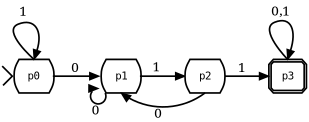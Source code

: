 <?xml version="1.0" encoding="UTF-8"?>
<dia:diagram xmlns:dia="http://www.lysator.liu.se/~alla/dia/"><dia:layer name="Background" visible="true"><dia:object type="SDL - State" version="0" id="O0"><dia:attribute name="obj_pos"><dia:point val="5.808,9"/></dia:attribute><dia:attribute name="obj_bb"><dia:rectangle val="5.758,8.95;8.242,11.05"/></dia:attribute><dia:attribute name="elem_corner"><dia:point val="5.808,9"/></dia:attribute><dia:attribute name="elem_width"><dia:real val="2.384"/></dia:attribute><dia:attribute name="elem_height"><dia:real val="2"/></dia:attribute><dia:attribute name="show_background"><dia:boolean val="true"/></dia:attribute><dia:attribute name="flip_horizontal"><dia:boolean val="false"/></dia:attribute><dia:attribute name="flip_vertical"><dia:boolean val="false"/></dia:attribute><dia:attribute name="padding"><dia:real val="0.354"/></dia:attribute><dia:attribute name="text"><dia:composite type="text"><dia:attribute name="string"><dia:string>#p0#</dia:string></dia:attribute><dia:attribute name="font"><dia:font name="Courier"/></dia:attribute><dia:attribute name="height"><dia:real val="0.8"/></dia:attribute><dia:attribute name="pos"><dia:point val="7,10.198"/></dia:attribute><dia:attribute name="color"><dia:color val="#000000"/></dia:attribute><dia:attribute name="alignment"><dia:enum val="1"/></dia:attribute></dia:composite></dia:attribute></dia:object><dia:object type="SDL - State" version="0" id="O1"><dia:attribute name="obj_pos"><dia:point val="11,9"/></dia:attribute><dia:attribute name="obj_bb"><dia:rectangle val="10.95,8.95;13.434,11.05"/></dia:attribute><dia:attribute name="elem_corner"><dia:point val="11,9"/></dia:attribute><dia:attribute name="elem_width"><dia:real val="2.384"/></dia:attribute><dia:attribute name="elem_height"><dia:real val="2"/></dia:attribute><dia:attribute name="show_background"><dia:boolean val="true"/></dia:attribute><dia:attribute name="flip_horizontal"><dia:boolean val="false"/></dia:attribute><dia:attribute name="flip_vertical"><dia:boolean val="false"/></dia:attribute><dia:attribute name="padding"><dia:real val="0.354"/></dia:attribute><dia:attribute name="text"><dia:composite type="text"><dia:attribute name="string"><dia:string>#p1#</dia:string></dia:attribute><dia:attribute name="font"><dia:font name="Courier"/></dia:attribute><dia:attribute name="height"><dia:real val="0.8"/></dia:attribute><dia:attribute name="pos"><dia:point val="12.192,10.198"/></dia:attribute><dia:attribute name="color"><dia:color val="#000000"/></dia:attribute><dia:attribute name="alignment"><dia:enum val="1"/></dia:attribute></dia:composite></dia:attribute></dia:object><dia:object type="SDL - Process" version="0" id="O2"><dia:attribute name="obj_pos"><dia:point val="21,9"/></dia:attribute><dia:attribute name="obj_bb"><dia:rectangle val="20.95,8.95;23.291,11.05"/></dia:attribute><dia:attribute name="elem_corner"><dia:point val="21,9"/></dia:attribute><dia:attribute name="elem_width"><dia:real val="2.241"/></dia:attribute><dia:attribute name="elem_height"><dia:real val="2"/></dia:attribute><dia:attribute name="show_background"><dia:boolean val="true"/></dia:attribute><dia:attribute name="flip_horizontal"><dia:boolean val="false"/></dia:attribute><dia:attribute name="flip_vertical"><dia:boolean val="false"/></dia:attribute><dia:attribute name="padding"><dia:real val="0.354"/></dia:attribute><dia:attribute name="text"><dia:composite type="text"><dia:attribute name="string"><dia:string>#p3#</dia:string></dia:attribute><dia:attribute name="font"><dia:font name="Courier"/></dia:attribute><dia:attribute name="height"><dia:real val="0.8"/></dia:attribute><dia:attribute name="pos"><dia:point val="22.12,10.198"/></dia:attribute><dia:attribute name="color"><dia:color val="#000000"/></dia:attribute><dia:attribute name="alignment"><dia:enum val="1"/></dia:attribute></dia:composite></dia:attribute></dia:object><dia:object type="Standard - Line" version="0" id="O3"><dia:attribute name="obj_pos"><dia:point val="8.12,10"/></dia:attribute><dia:attribute name="obj_bb"><dia:rectangle val="8.07,9.6;10.93,10.4"/></dia:attribute><dia:attribute name="conn_endpoints"><dia:point val="8.12,10"/><dia:point val="10.88,10"/></dia:attribute><dia:attribute name="numcp"><dia:int val="1"/></dia:attribute><dia:attribute name="end_arrow"><dia:enum val="3"/></dia:attribute><dia:attribute name="end_arrow_length"><dia:real val="0.5"/></dia:attribute><dia:attribute name="end_arrow_width"><dia:real val="0.4"/></dia:attribute><dia:connections><dia:connection handle="0" to="O0" connection="2"/></dia:connections></dia:object><dia:object type="Standard - Line" version="0" id="O4"><dia:attribute name="obj_pos"><dia:point val="13.313,10"/></dia:attribute><dia:attribute name="obj_bb"><dia:rectangle val="13.263,9.6;16.05,10.4"/></dia:attribute><dia:attribute name="conn_endpoints"><dia:point val="13.313,10"/><dia:point val="16,10"/></dia:attribute><dia:attribute name="numcp"><dia:int val="1"/></dia:attribute><dia:attribute name="end_arrow"><dia:enum val="3"/></dia:attribute><dia:attribute name="end_arrow_length"><dia:real val="0.5"/></dia:attribute><dia:attribute name="end_arrow_width"><dia:real val="0.4"/></dia:attribute><dia:connections><dia:connection handle="0" to="O1" connection="2"/></dia:connections></dia:object><dia:object type="Standard - BezierLine" version="0" id="O5"><dia:attribute name="obj_pos"><dia:point val="7,9"/></dia:attribute><dia:attribute name="obj_bb"><dia:rectangle val="5.715,6.749;7.396,9.171"/></dia:attribute><dia:attribute name="bez_points"><dia:point val="7,9"/><dia:point val="7.55,7.3"/><dia:point val="7.05,6.5"/><dia:point val="6.05,6.9"/><dia:point val="5.05,7.3"/><dia:point val="7,9"/><dia:point val="7,9"/></dia:attribute><dia:attribute name="corner_types"><dia:enum val="0"/><dia:enum val="0"/><dia:enum val="0"/></dia:attribute><dia:attribute name="start_arrow"><dia:enum val="3"/></dia:attribute><dia:attribute name="start_arrow_length"><dia:real val="0.5"/></dia:attribute><dia:attribute name="start_arrow_width"><dia:real val="0.4"/></dia:attribute><dia:connections><dia:connection handle="0" to="O0" connection="0"/><dia:connection handle="6" to="O0" connection="0"/></dia:connections></dia:object><dia:object type="Standard - Arc" version="0" id="O6"><dia:attribute name="obj_pos"><dia:point val="11.242,11"/></dia:attribute><dia:attribute name="obj_bb"><dia:rectangle val="10.315,10.685;11.336,11.706"/></dia:attribute><dia:attribute name="conn_endpoints"><dia:point val="11.242,11"/><dia:point val="10.829,10.735"/></dia:attribute><dia:attribute name="curve_distance"><dia:real val="-0.85"/></dia:attribute><dia:attribute name="end_arrow"><dia:enum val="3"/></dia:attribute><dia:attribute name="end_arrow_length"><dia:real val="0.5"/></dia:attribute><dia:attribute name="end_arrow_width"><dia:real val="0.4"/></dia:attribute></dia:object><dia:object type="Standard - BezierLine" version="0" id="O7"><dia:attribute name="obj_pos"><dia:point val="22.12,9"/></dia:attribute><dia:attribute name="obj_bb"><dia:rectangle val="20.99,6.643;22.516,9.171"/></dia:attribute><dia:attribute name="bez_points"><dia:point val="22.12,9"/><dia:point val="22.67,7.3"/><dia:point val="22.345,6.386"/><dia:point val="21.345,6.786"/><dia:point val="20.345,7.186"/><dia:point val="22.12,9"/><dia:point val="22.12,9"/></dia:attribute><dia:attribute name="corner_types"><dia:enum val="0"/><dia:enum val="0"/><dia:enum val="0"/></dia:attribute><dia:attribute name="start_arrow"><dia:enum val="3"/></dia:attribute><dia:attribute name="start_arrow_length"><dia:real val="0.5"/></dia:attribute><dia:attribute name="start_arrow_width"><dia:real val="0.4"/></dia:attribute><dia:connections><dia:connection handle="0" to="O2" connection="0"/><dia:connection handle="6" to="O2" connection="0"/></dia:connections></dia:object><dia:object type="Standard - Text" version="0" id="O8"><dia:attribute name="obj_pos"><dia:point val="9.45,9.75"/></dia:attribute><dia:attribute name="obj_bb"><dia:rectangle val="9.208,8.96;9.692,9.96"/></dia:attribute><dia:attribute name="text"><dia:composite type="text"><dia:attribute name="string"><dia:string>#0#</dia:string></dia:attribute><dia:attribute name="font"><dia:font name="Times-Roman"/></dia:attribute><dia:attribute name="height"><dia:real val="1"/></dia:attribute><dia:attribute name="pos"><dia:point val="9.45,9.75"/></dia:attribute><dia:attribute name="color"><dia:color val="#000000"/></dia:attribute><dia:attribute name="alignment"><dia:enum val="1"/></dia:attribute></dia:composite></dia:attribute></dia:object><dia:object type="Standard - Text" version="0" id="O9"><dia:attribute name="obj_pos"><dia:point val="14.296,9.7"/></dia:attribute><dia:attribute name="obj_bb"><dia:rectangle val="14.054,8.91;14.538,9.91"/></dia:attribute><dia:attribute name="text"><dia:composite type="text"><dia:attribute name="string"><dia:string>#1#</dia:string></dia:attribute><dia:attribute name="font"><dia:font name="Times-Roman"/></dia:attribute><dia:attribute name="height"><dia:real val="1"/></dia:attribute><dia:attribute name="pos"><dia:point val="14.296,9.7"/></dia:attribute><dia:attribute name="color"><dia:color val="#000000"/></dia:attribute><dia:attribute name="alignment"><dia:enum val="1"/></dia:attribute></dia:composite></dia:attribute></dia:object><dia:object type="Standard - Text" version="0" id="O10"><dia:attribute name="obj_pos"><dia:point val="19.4,9.75"/></dia:attribute><dia:attribute name="obj_bb"><dia:rectangle val="19.158,8.96;19.642,9.96"/></dia:attribute><dia:attribute name="text"><dia:composite type="text"><dia:attribute name="string"><dia:string>#1#</dia:string></dia:attribute><dia:attribute name="font"><dia:font name="Times-Roman"/></dia:attribute><dia:attribute name="height"><dia:real val="1"/></dia:attribute><dia:attribute name="pos"><dia:point val="19.4,9.75"/></dia:attribute><dia:attribute name="color"><dia:color val="#000000"/></dia:attribute><dia:attribute name="alignment"><dia:enum val="1"/></dia:attribute></dia:composite></dia:attribute></dia:object><dia:object type="Standard - Text" version="0" id="O11"><dia:attribute name="obj_pos"><dia:point val="6.35,6.4"/></dia:attribute><dia:attribute name="obj_bb"><dia:rectangle val="6.108,5.61;6.592,6.61"/></dia:attribute><dia:attribute name="text"><dia:composite type="text"><dia:attribute name="string"><dia:string>#1#</dia:string></dia:attribute><dia:attribute name="font"><dia:font name="Times-Roman"/></dia:attribute><dia:attribute name="height"><dia:real val="1"/></dia:attribute><dia:attribute name="pos"><dia:point val="6.35,6.4"/></dia:attribute><dia:attribute name="color"><dia:color val="#000000"/></dia:attribute><dia:attribute name="alignment"><dia:enum val="1"/></dia:attribute></dia:composite></dia:attribute></dia:object><dia:object type="Standard - Text" version="0" id="O12"><dia:attribute name="obj_pos"><dia:point val="10.679,12.285"/></dia:attribute><dia:attribute name="obj_bb"><dia:rectangle val="10.387,11.445;10.921,12.595"/></dia:attribute><dia:attribute name="text"><dia:composite type="text"><dia:attribute name="string"><dia:string>#0#</dia:string></dia:attribute><dia:attribute name="font"><dia:font name="Times-Roman"/></dia:attribute><dia:attribute name="height"><dia:real val="1"/></dia:attribute><dia:attribute name="pos"><dia:point val="10.679,12.285"/></dia:attribute><dia:attribute name="color"><dia:color val="#000000"/></dia:attribute><dia:attribute name="alignment"><dia:enum val="1"/></dia:attribute></dia:composite></dia:attribute></dia:object><dia:object type="Standard - PolyLine" version="0" id="O13"><dia:attribute name="obj_pos"><dia:point val="5.1,9.4"/></dia:attribute><dia:attribute name="obj_bb"><dia:rectangle val="5.029,9.329;5.735,10.621"/></dia:attribute><dia:attribute name="poly_points"><dia:point val="5.1,9.4"/><dia:point val="5.7,10"/><dia:point val="5.15,10.55"/></dia:attribute></dia:object><dia:object type="Standard - Line" version="0" id="O14"><dia:attribute name="obj_pos"><dia:point val="18.313,10"/></dia:attribute><dia:attribute name="obj_bb"><dia:rectangle val="18.263,9.6;21.05,10.4"/></dia:attribute><dia:attribute name="conn_endpoints"><dia:point val="18.313,10"/><dia:point val="21,10"/></dia:attribute><dia:attribute name="numcp"><dia:int val="1"/></dia:attribute><dia:attribute name="end_arrow"><dia:enum val="3"/></dia:attribute><dia:attribute name="end_arrow_length"><dia:real val="0.5"/></dia:attribute><dia:attribute name="end_arrow_width"><dia:real val="0.4"/></dia:attribute><dia:connections><dia:connection handle="0" to="O15" connection="2"/><dia:connection handle="1" to="O2" connection="3"/></dia:connections></dia:object><dia:object type="SDL - State" version="0" id="O15"><dia:attribute name="obj_pos"><dia:point val="16,9"/></dia:attribute><dia:attribute name="obj_bb"><dia:rectangle val="15.95,8.95;18.434,11.05"/></dia:attribute><dia:attribute name="elem_corner"><dia:point val="16,9"/></dia:attribute><dia:attribute name="elem_width"><dia:real val="2.384"/></dia:attribute><dia:attribute name="elem_height"><dia:real val="2"/></dia:attribute><dia:attribute name="show_background"><dia:boolean val="true"/></dia:attribute><dia:attribute name="flip_horizontal"><dia:boolean val="false"/></dia:attribute><dia:attribute name="flip_vertical"><dia:boolean val="false"/></dia:attribute><dia:attribute name="padding"><dia:real val="0.354"/></dia:attribute><dia:attribute name="text"><dia:composite type="text"><dia:attribute name="string"><dia:string>#p2#</dia:string></dia:attribute><dia:attribute name="font"><dia:font name="Courier"/></dia:attribute><dia:attribute name="height"><dia:real val="0.8"/></dia:attribute><dia:attribute name="pos"><dia:point val="17.192,10.198"/></dia:attribute><dia:attribute name="color"><dia:color val="#000000"/></dia:attribute><dia:attribute name="alignment"><dia:enum val="1"/></dia:attribute></dia:composite></dia:attribute></dia:object><dia:object type="Standard - Arc" version="0" id="O16"><dia:attribute name="obj_pos"><dia:point val="17.192,11"/></dia:attribute><dia:attribute name="obj_bb"><dia:rectangle val="12.142,10.6;17.242,11.885"/></dia:attribute><dia:attribute name="conn_endpoints"><dia:point val="17.192,11"/><dia:point val="12.192,11"/></dia:attribute><dia:attribute name="curve_distance"><dia:real val="-0.835"/></dia:attribute><dia:attribute name="end_arrow"><dia:enum val="3"/></dia:attribute><dia:attribute name="end_arrow_length"><dia:real val="0.5"/></dia:attribute><dia:attribute name="end_arrow_width"><dia:real val="0.4"/></dia:attribute><dia:connections><dia:connection handle="0" to="O15" connection="1"/><dia:connection handle="1" to="O1" connection="1"/></dia:connections></dia:object><dia:object type="Standard - Text" version="0" id="O17"><dia:attribute name="obj_pos"><dia:point val="14.402,12.475"/></dia:attribute><dia:attribute name="obj_bb"><dia:rectangle val="14.11,11.635;14.644,12.785"/></dia:attribute><dia:attribute name="text"><dia:composite type="text"><dia:attribute name="string"><dia:string>#0#</dia:string></dia:attribute><dia:attribute name="font"><dia:font name="Times-Roman"/></dia:attribute><dia:attribute name="height"><dia:real val="1"/></dia:attribute><dia:attribute name="pos"><dia:point val="14.402,12.475"/></dia:attribute><dia:attribute name="color"><dia:color val="#000000"/></dia:attribute><dia:attribute name="alignment"><dia:enum val="1"/></dia:attribute></dia:composite></dia:attribute></dia:object><dia:object type="Standard - Text" version="0" id="O18"><dia:attribute name="obj_pos"><dia:point val="21.702,6.375"/></dia:attribute><dia:attribute name="obj_bb"><dia:rectangle val="21.097,5.585;22.307,6.585"/></dia:attribute><dia:attribute name="text"><dia:composite type="text"><dia:attribute name="string"><dia:string>#0,1#</dia:string></dia:attribute><dia:attribute name="font"><dia:font name="Times-Roman"/></dia:attribute><dia:attribute name="height"><dia:real val="1"/></dia:attribute><dia:attribute name="pos"><dia:point val="21.702,6.375"/></dia:attribute><dia:attribute name="color"><dia:color val="#000000"/></dia:attribute><dia:attribute name="alignment"><dia:enum val="1"/></dia:attribute></dia:composite></dia:attribute></dia:object></dia:layer></dia:diagram>
